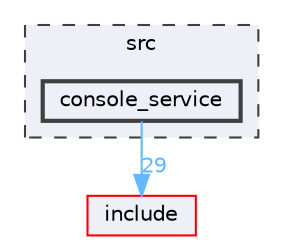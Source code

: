 digraph "src/console_service"
{
 // LATEX_PDF_SIZE
  bgcolor="transparent";
  edge [fontname=Helvetica,fontsize=10,labelfontname=Helvetica,labelfontsize=10];
  node [fontname=Helvetica,fontsize=10,shape=box,height=0.2,width=0.4];
  compound=true
  subgraph clusterdir_68267d1309a1af8e8297ef4c3efbcdba {
    graph [ bgcolor="#edf0f7", pencolor="grey25", label="src", fontname=Helvetica,fontsize=10 style="filled,dashed", URL="dir_68267d1309a1af8e8297ef4c3efbcdba.html",tooltip=""]
  dir_133ac017cae1d992a05207e3bffe2340 [label="console_service", fillcolor="#edf0f7", color="grey25", style="filled,bold", URL="dir_133ac017cae1d992a05207e3bffe2340.html",tooltip=""];
  }
  dir_d44c64559bbebec7f509842c48db8b23 [label="include", fillcolor="#edf0f7", color="red", style="filled", URL="dir_d44c64559bbebec7f509842c48db8b23.html",tooltip=""];
  dir_133ac017cae1d992a05207e3bffe2340->dir_d44c64559bbebec7f509842c48db8b23 [headlabel="29", labeldistance=1.5 headhref="dir_000009_000018.html" href="dir_000009_000018.html" color="steelblue1" fontcolor="steelblue1"];
}
